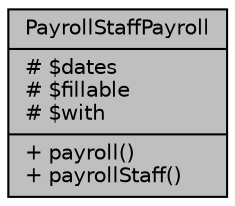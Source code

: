 digraph "PayrollStaffPayroll"
{
 // LATEX_PDF_SIZE
  bgcolor="transparent";
  edge [fontname="Helvetica",fontsize="10",labelfontname="Helvetica",labelfontsize="10"];
  node [fontname="Helvetica",fontsize="10",shape=record];
  Node1 [label="{PayrollStaffPayroll\n|# $dates\l# $fillable\l# $with\l|+ payroll()\l+ payrollStaff()\l}",height=0.2,width=0.4,color="black", fillcolor="grey75", style="filled", fontcolor="black",tooltip="Datos de la información entre los registros de nómina y del personal."];
}
